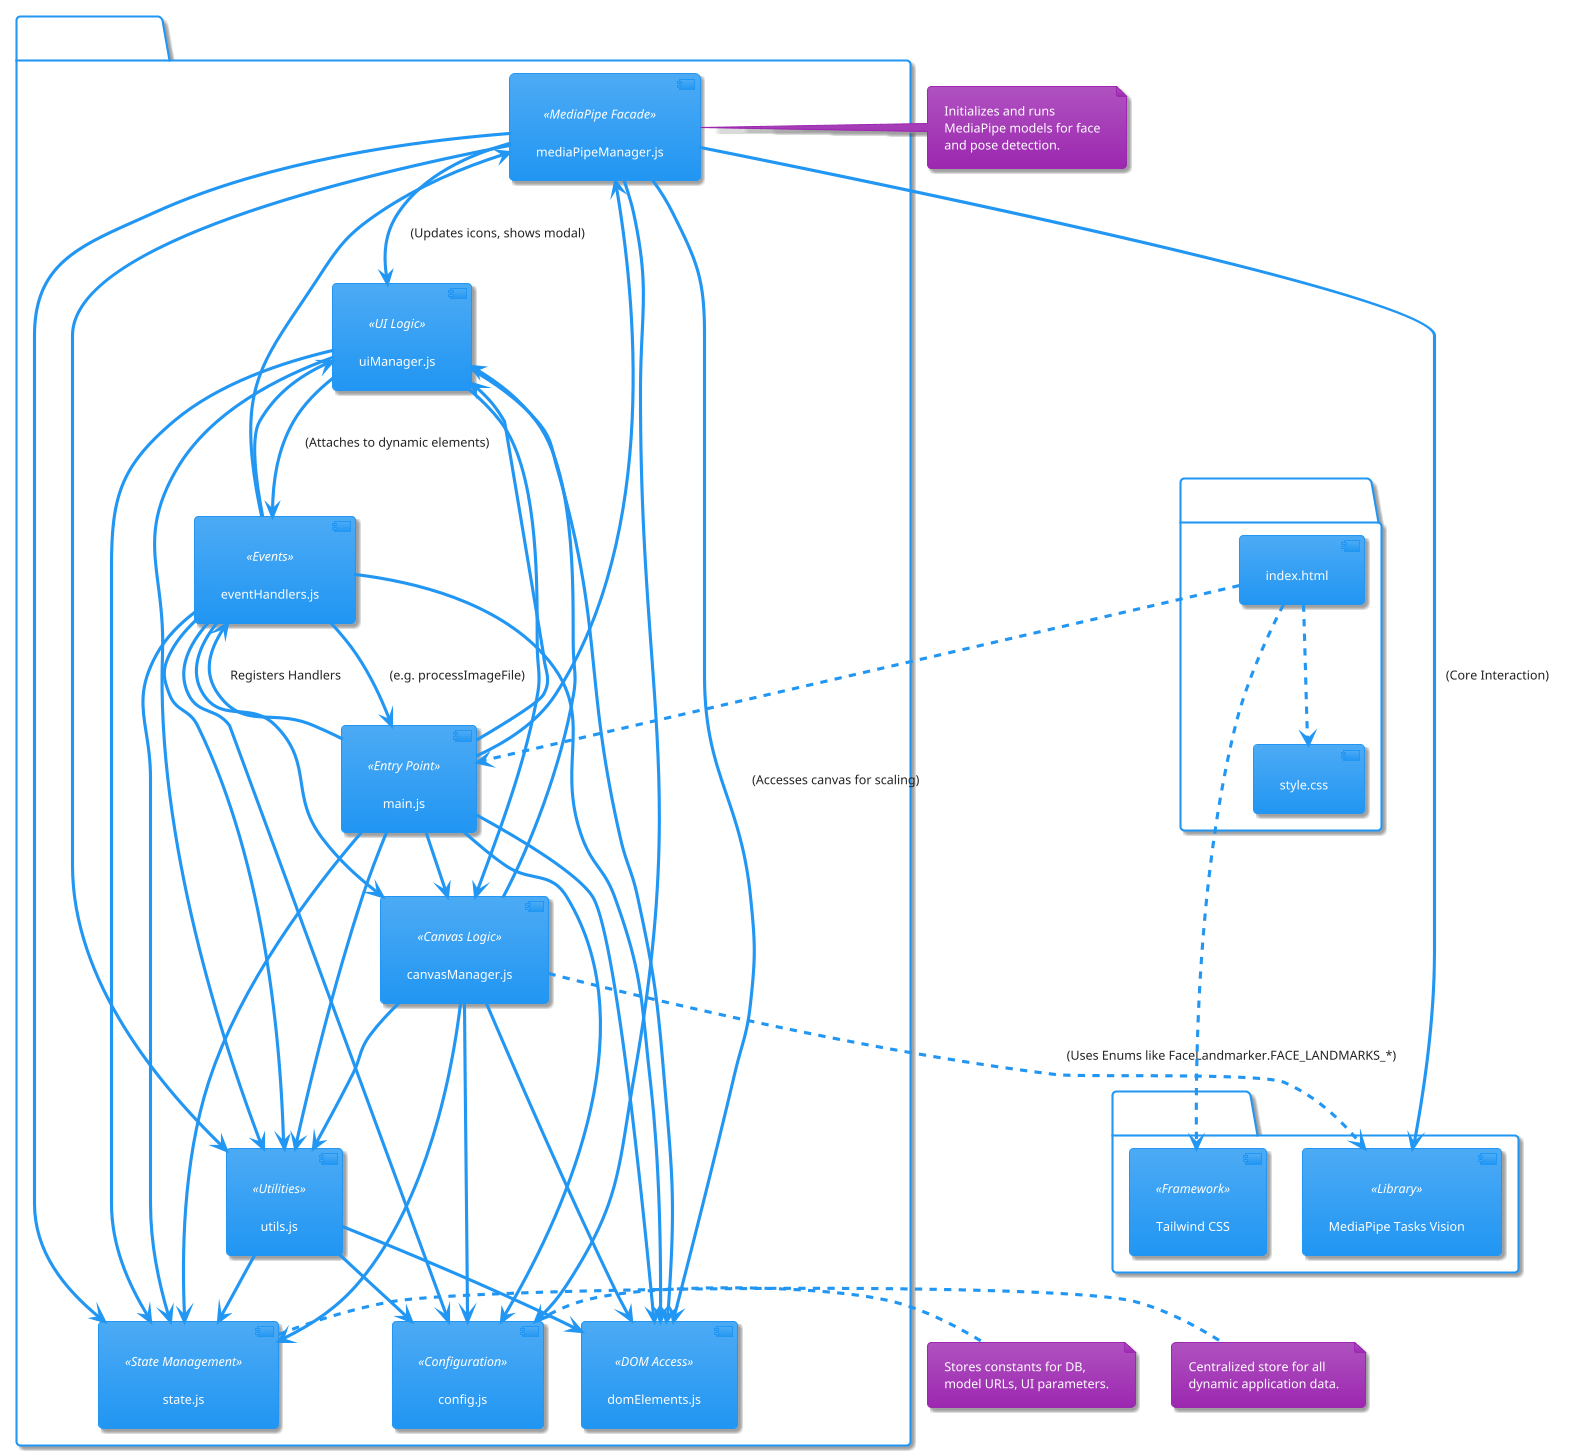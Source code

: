 @startuml Sketchit Component Diagram

!theme materia

package "User Interface (HTML/CSS)" {
  [index.html]
  [style.css]
}

package "JavaScript Modules" {
  component [main.js] <<Entry Point>>
  component [domElements.js] <<DOM Access>>
  component [config.js] <<Configuration>>
  component [state.js] <<State Management>>
  component [utils.js] <<Utilities>>
  component [eventHandlers.js] <<Events>>
  component [uiManager.js] <<UI Logic>>
  component [canvasManager.js] <<Canvas Logic>>
  component [mediaPipeManager.js] <<MediaPipe Facade>>
}

package "External Libraries" {
  component [MediaPipe Tasks Vision] <<Library>>
  [Tailwind CSS] <<Framework>>
}

' Relationships
[main.js] --> [domElements.js]
[main.js] --> [state.js]
[main.js] --> [config.js]
[main.js] --> [utils.js]
[main.js] --> [mediaPipeManager.js]
[main.js] --> [uiManager.js]
[main.js] --> [canvasManager.js]
[main.js] --> [eventHandlers.js] : Registers Handlers

[eventHandlers.js] --> [domElements.js]
[eventHandlers.js] --> [state.js]
[eventHandlers.js] --> [config.js]
[eventHandlers.js] --> [utils.js]
[eventHandlers.js] --> [mediaPipeManager.js]
[eventHandlers.js] --> [uiManager.js]
[eventHandlers.js] --> [canvasManager.js]
[eventHandlers.js] --> [main.js] : (e.g. processImageFile)

[uiManager.js] --> [domElements.js]
[uiManager.js] --> [state.js]
[uiManager.js] --> [canvasManager.js]
[uiManager.js] --> [utils.js]
[uiManager.js] --> [eventHandlers.js] : (Attaches to dynamic elements)

[canvasManager.js] --> [domElements.js]
[canvasManager.js] --> [state.js]
[canvasManager.js] --> [config.js]
[canvasManager.js] --> [utils.js]
[canvasManager.js] --> [uiManager.js]
[canvasManager.js] ..> [MediaPipe Tasks Vision] : (Uses Enums like FaceLandmarker.FACE_LANDMARKS_*)

[mediaPipeManager.js] --> [config.js]
[mediaPipeManager.js] --> [state.js]
[mediaPipeManager.js] --> [utils.js]
[mediaPipeManager.js] --> [uiManager.js] : (Updates icons, shows modal)
[mediaPipeManager.js] --> [domElements.js] : (Accesses canvas for scaling)
[mediaPipeManager.js] --> [MediaPipe Tasks Vision] : (Core Interaction)

[utils.js] --> [domElements.js]
[utils.js] --> [state.js]
[utils.js] --> [config.js]

[index.html] ..> [style.css]
[index.html] ..> [main.js]
[index.html] ..> [Tailwind CSS]

note right of [config.js]
  Stores constants for DB,
  model URLs, UI parameters.
end note

note right of [state.js]
  Centralized store for all
  dynamic application data.
end note

note right of [mediaPipeManager.js]
  Initializes and runs
  MediaPipe models for face
  and pose detection.
end note

@enduml
